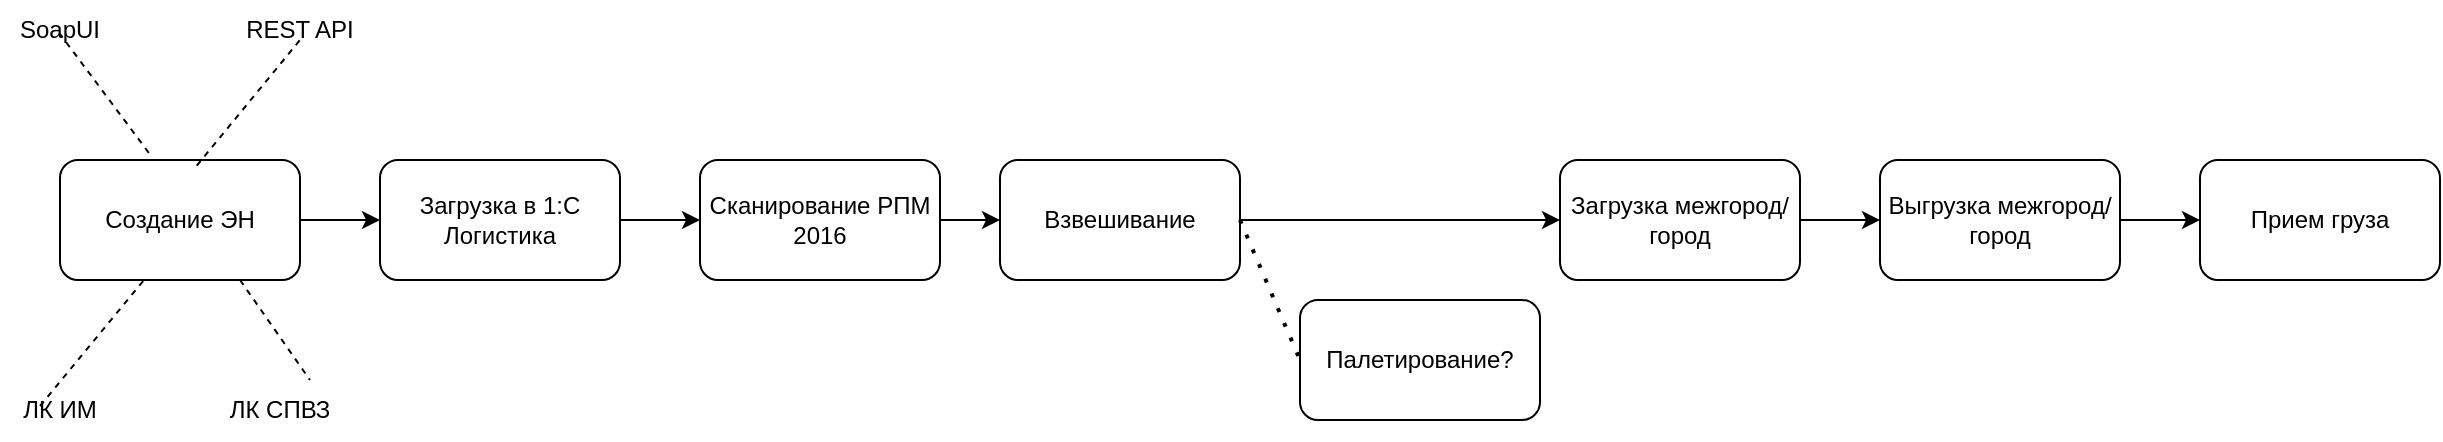 <mxfile version="24.7.3" type="github">
  <diagram name="Страница — 1" id="iSsBPGG0f2yRafziYpQm">
    <mxGraphModel dx="1050" dy="618" grid="1" gridSize="10" guides="1" tooltips="1" connect="1" arrows="1" fold="1" page="1" pageScale="1" pageWidth="827" pageHeight="1169" math="0" shadow="0">
      <root>
        <mxCell id="0" />
        <mxCell id="1" parent="0" />
        <mxCell id="PfJrxKivXBuoq65aWgN6-1" value="Создание ЭН" style="rounded=1;whiteSpace=wrap;html=1;" vertex="1" parent="1">
          <mxGeometry x="80" y="100" width="120" height="60" as="geometry" />
        </mxCell>
        <mxCell id="PfJrxKivXBuoq65aWgN6-2" value="SoapUI" style="text;html=1;align=center;verticalAlign=middle;whiteSpace=wrap;rounded=0;" vertex="1" parent="1">
          <mxGeometry x="50" y="20" width="60" height="30" as="geometry" />
        </mxCell>
        <mxCell id="PfJrxKivXBuoq65aWgN6-4" value="REST API" style="text;html=1;align=center;verticalAlign=middle;whiteSpace=wrap;rounded=0;" vertex="1" parent="1">
          <mxGeometry x="170" y="20" width="60" height="30" as="geometry" />
        </mxCell>
        <mxCell id="PfJrxKivXBuoq65aWgN6-5" value="ЛК ИМ" style="text;html=1;align=center;verticalAlign=middle;whiteSpace=wrap;rounded=0;" vertex="1" parent="1">
          <mxGeometry x="50" y="210" width="60" height="30" as="geometry" />
        </mxCell>
        <mxCell id="PfJrxKivXBuoq65aWgN6-6" value="ЛК СПВЗ" style="text;html=1;align=center;verticalAlign=middle;whiteSpace=wrap;rounded=0;" vertex="1" parent="1">
          <mxGeometry x="160" y="210" width="60" height="30" as="geometry" />
        </mxCell>
        <mxCell id="PfJrxKivXBuoq65aWgN6-7" value="Загрузка в 1:С Логистика" style="rounded=1;whiteSpace=wrap;html=1;" vertex="1" parent="1">
          <mxGeometry x="240" y="100" width="120" height="60" as="geometry" />
        </mxCell>
        <mxCell id="PfJrxKivXBuoq65aWgN6-8" value="Сканирование РПМ 2016" style="rounded=1;whiteSpace=wrap;html=1;" vertex="1" parent="1">
          <mxGeometry x="400" y="100" width="120" height="60" as="geometry" />
        </mxCell>
        <mxCell id="PfJrxKivXBuoq65aWgN6-9" value="Загрузка межгород/город" style="rounded=1;whiteSpace=wrap;html=1;" vertex="1" parent="1">
          <mxGeometry x="830" y="100" width="120" height="60" as="geometry" />
        </mxCell>
        <mxCell id="PfJrxKivXBuoq65aWgN6-10" value="Прием груза" style="rounded=1;whiteSpace=wrap;html=1;" vertex="1" parent="1">
          <mxGeometry x="1150" y="100" width="120" height="60" as="geometry" />
        </mxCell>
        <mxCell id="PfJrxKivXBuoq65aWgN6-11" value="Взвешивание" style="rounded=1;whiteSpace=wrap;html=1;" vertex="1" parent="1">
          <mxGeometry x="550" y="100" width="120" height="60" as="geometry" />
        </mxCell>
        <mxCell id="PfJrxKivXBuoq65aWgN6-12" value="Выгрузка межгород/город" style="rounded=1;whiteSpace=wrap;html=1;" vertex="1" parent="1">
          <mxGeometry x="990" y="100" width="120" height="60" as="geometry" />
        </mxCell>
        <mxCell id="PfJrxKivXBuoq65aWgN6-13" value="Палетирование?" style="rounded=1;whiteSpace=wrap;html=1;" vertex="1" parent="1">
          <mxGeometry x="700" y="170" width="120" height="60" as="geometry" />
        </mxCell>
        <mxCell id="PfJrxKivXBuoq65aWgN6-14" value="" style="endArrow=none;dashed=1;html=1;rounded=0;exitX=0.57;exitY=0.047;exitDx=0;exitDy=0;exitPerimeter=0;" edge="1" parent="1" source="PfJrxKivXBuoq65aWgN6-1">
          <mxGeometry width="50" height="50" relative="1" as="geometry">
            <mxPoint x="150" y="90" as="sourcePoint" />
            <mxPoint x="200" y="40" as="targetPoint" />
          </mxGeometry>
        </mxCell>
        <mxCell id="PfJrxKivXBuoq65aWgN6-15" value="" style="endArrow=none;dashed=1;html=1;rounded=0;exitX=0.37;exitY=-0.06;exitDx=0;exitDy=0;exitPerimeter=0;" edge="1" parent="1" source="PfJrxKivXBuoq65aWgN6-1">
          <mxGeometry width="50" height="50" relative="1" as="geometry">
            <mxPoint x="28" y="100" as="sourcePoint" />
            <mxPoint x="80" y="37" as="targetPoint" />
          </mxGeometry>
        </mxCell>
        <mxCell id="PfJrxKivXBuoq65aWgN6-16" value="" style="endArrow=none;dashed=1;html=1;rounded=0;exitX=0.57;exitY=0.047;exitDx=0;exitDy=0;exitPerimeter=0;" edge="1" parent="1">
          <mxGeometry width="50" height="50" relative="1" as="geometry">
            <mxPoint x="70" y="223" as="sourcePoint" />
            <mxPoint x="122" y="160" as="targetPoint" />
          </mxGeometry>
        </mxCell>
        <mxCell id="PfJrxKivXBuoq65aWgN6-17" value="" style="endArrow=none;dashed=1;html=1;rounded=0;exitX=0.75;exitY=1;exitDx=0;exitDy=0;entryX=0.75;entryY=0;entryDx=0;entryDy=0;" edge="1" parent="1" source="PfJrxKivXBuoq65aWgN6-1" target="PfJrxKivXBuoq65aWgN6-6">
          <mxGeometry width="50" height="50" relative="1" as="geometry">
            <mxPoint x="178" y="133" as="sourcePoint" />
            <mxPoint x="230" y="70" as="targetPoint" />
          </mxGeometry>
        </mxCell>
        <mxCell id="PfJrxKivXBuoq65aWgN6-18" value="" style="endArrow=classic;html=1;rounded=0;exitX=1;exitY=0.5;exitDx=0;exitDy=0;entryX=0;entryY=0.5;entryDx=0;entryDy=0;" edge="1" parent="1" source="PfJrxKivXBuoq65aWgN6-1" target="PfJrxKivXBuoq65aWgN6-7">
          <mxGeometry width="50" height="50" relative="1" as="geometry">
            <mxPoint x="240" y="350" as="sourcePoint" />
            <mxPoint x="290" y="300" as="targetPoint" />
          </mxGeometry>
        </mxCell>
        <mxCell id="PfJrxKivXBuoq65aWgN6-19" value="" style="endArrow=classic;html=1;rounded=0;exitX=1;exitY=0.5;exitDx=0;exitDy=0;entryX=0;entryY=0.5;entryDx=0;entryDy=0;" edge="1" parent="1" source="PfJrxKivXBuoq65aWgN6-7" target="PfJrxKivXBuoq65aWgN6-8">
          <mxGeometry width="50" height="50" relative="1" as="geometry">
            <mxPoint x="360" y="140" as="sourcePoint" />
            <mxPoint x="410" y="90" as="targetPoint" />
          </mxGeometry>
        </mxCell>
        <mxCell id="PfJrxKivXBuoq65aWgN6-20" value="" style="endArrow=classic;html=1;rounded=0;entryX=0;entryY=0.5;entryDx=0;entryDy=0;" edge="1" parent="1" target="PfJrxKivXBuoq65aWgN6-11">
          <mxGeometry width="50" height="50" relative="1" as="geometry">
            <mxPoint x="520" y="130" as="sourcePoint" />
            <mxPoint x="570" y="80" as="targetPoint" />
          </mxGeometry>
        </mxCell>
        <mxCell id="PfJrxKivXBuoq65aWgN6-21" value="" style="endArrow=none;dashed=1;html=1;dashPattern=1 3;strokeWidth=2;rounded=0;entryX=0;entryY=0.5;entryDx=0;entryDy=0;exitX=1;exitY=0.5;exitDx=0;exitDy=0;" edge="1" parent="1" source="PfJrxKivXBuoq65aWgN6-11" target="PfJrxKivXBuoq65aWgN6-13">
          <mxGeometry width="50" height="50" relative="1" as="geometry">
            <mxPoint x="580" y="290" as="sourcePoint" />
            <mxPoint x="630" y="240" as="targetPoint" />
          </mxGeometry>
        </mxCell>
        <mxCell id="PfJrxKivXBuoq65aWgN6-22" value="" style="endArrow=classic;html=1;rounded=0;entryX=0;entryY=0.5;entryDx=0;entryDy=0;" edge="1" parent="1" target="PfJrxKivXBuoq65aWgN6-9">
          <mxGeometry width="50" height="50" relative="1" as="geometry">
            <mxPoint x="670" y="130" as="sourcePoint" />
            <mxPoint x="720" y="80" as="targetPoint" />
          </mxGeometry>
        </mxCell>
        <mxCell id="PfJrxKivXBuoq65aWgN6-24" value="" style="endArrow=classic;html=1;rounded=0;entryX=0;entryY=0.5;entryDx=0;entryDy=0;" edge="1" parent="1" target="PfJrxKivXBuoq65aWgN6-12">
          <mxGeometry width="50" height="50" relative="1" as="geometry">
            <mxPoint x="950" y="130" as="sourcePoint" />
            <mxPoint x="1000" y="80" as="targetPoint" />
          </mxGeometry>
        </mxCell>
        <mxCell id="PfJrxKivXBuoq65aWgN6-25" value="" style="endArrow=classic;html=1;rounded=0;exitX=1;exitY=0.5;exitDx=0;exitDy=0;entryX=0;entryY=0.5;entryDx=0;entryDy=0;" edge="1" parent="1" source="PfJrxKivXBuoq65aWgN6-12" target="PfJrxKivXBuoq65aWgN6-10">
          <mxGeometry width="50" height="50" relative="1" as="geometry">
            <mxPoint x="1100" y="230" as="sourcePoint" />
            <mxPoint x="1150" y="180" as="targetPoint" />
          </mxGeometry>
        </mxCell>
      </root>
    </mxGraphModel>
  </diagram>
</mxfile>
